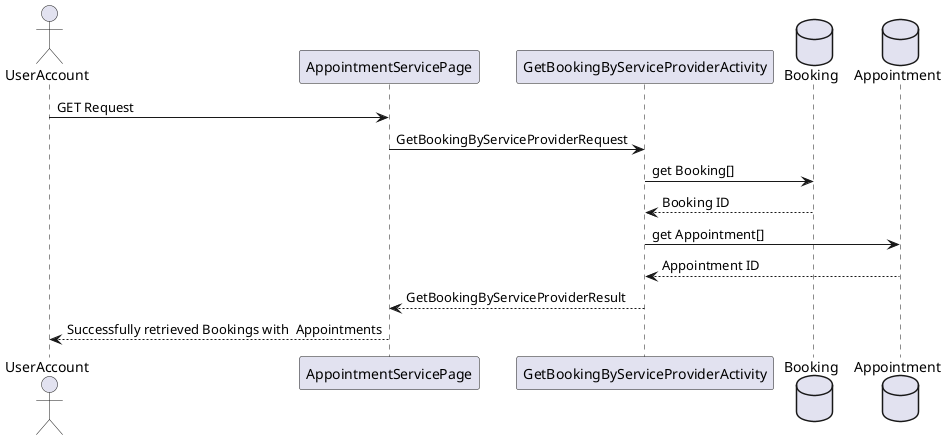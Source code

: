 @startuml
actor UserAccount
participant AppointmentServicePage
participant GetBookingByServiceProviderActivity
database Booking
database Appointment

UserAccount -> AppointmentServicePage : GET Request
AppointmentServicePage -> GetBookingByServiceProviderActivity : GetBookingByServiceProviderRequest
GetBookingByServiceProviderActivity -> Booking : get Booking[]
GetBookingByServiceProviderActivity <-- Booking : Booking ID
GetBookingByServiceProviderActivity -> Appointment : get Appointment[]
GetBookingByServiceProviderActivity <-- Appointment : Appointment ID
AppointmentServicePage <-- GetBookingByServiceProviderActivity : GetBookingByServiceProviderResult
UserAccount <-- AppointmentServicePage : Successfully retrieved Bookings with  Appointments
@enduml